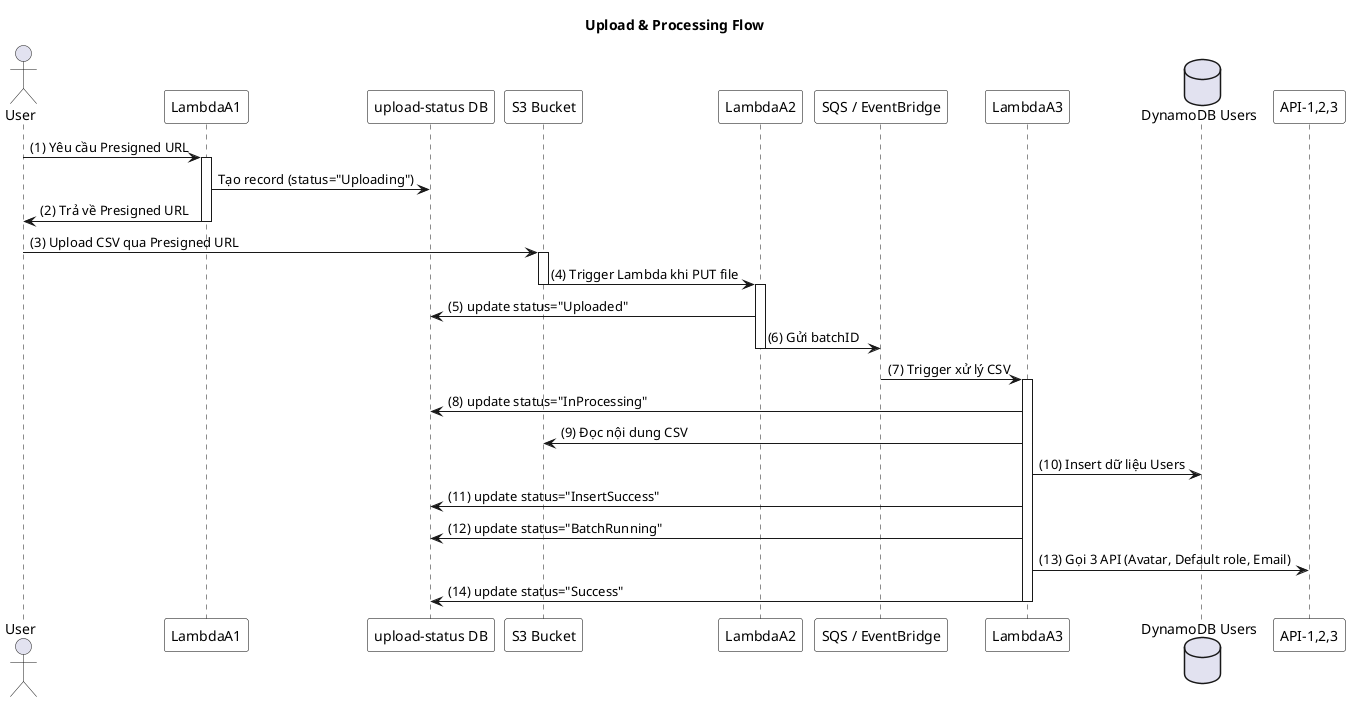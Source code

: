 @startuml BasicDesignSequence
title Upload & Processing Flow

' Tùy chỉnh giao diện 
skinparam participant {
  BackgroundColor white
  BorderColor black
  FontSize 14
}

actor User as user
participant "LambdaA1" as lA1
participant "upload-status DB" as dbStatus
participant "S3 Bucket" as s3
participant "LambdaA2" as lA2
participant "SQS / EventBridge" as sqs
participant "LambdaA3" as lA3
database "DynamoDB Users" as dbUsers
participant "API-1,2,3" as apis

user -> lA1: (1) Yêu cầu Presigned URL
activate lA1
lA1 -> dbStatus: Tạo record (status="Uploading")
lA1 -> user: (2) Trả về Presigned URL
deactivate lA1

user -> s3: (3) Upload CSV qua Presigned URL
activate s3
s3 -> lA2: (4) Trigger Lambda khi PUT file
deactivate s3

activate lA2
lA2 -> dbStatus: (5) update status="Uploaded"
lA2 -> sqs: (6) Gửi batchID
deactivate lA2

sqs -> lA3: (7) Trigger xử lý CSV
activate lA3
lA3 -> dbStatus: (8) update status="InProcessing"
lA3 -> s3: (9) Đọc nội dung CSV
lA3 -> dbUsers: (10) Insert dữ liệu Users
lA3 -> dbStatus: (11) update status="InsertSuccess"

lA3 -> dbStatus: (12) update status="BatchRunning"
lA3 -> apis: (13) Gọi 3 API (Avatar, Default role, Email)
lA3 -> dbStatus: (14) update status="Success"
deactivate lA3
@enduml